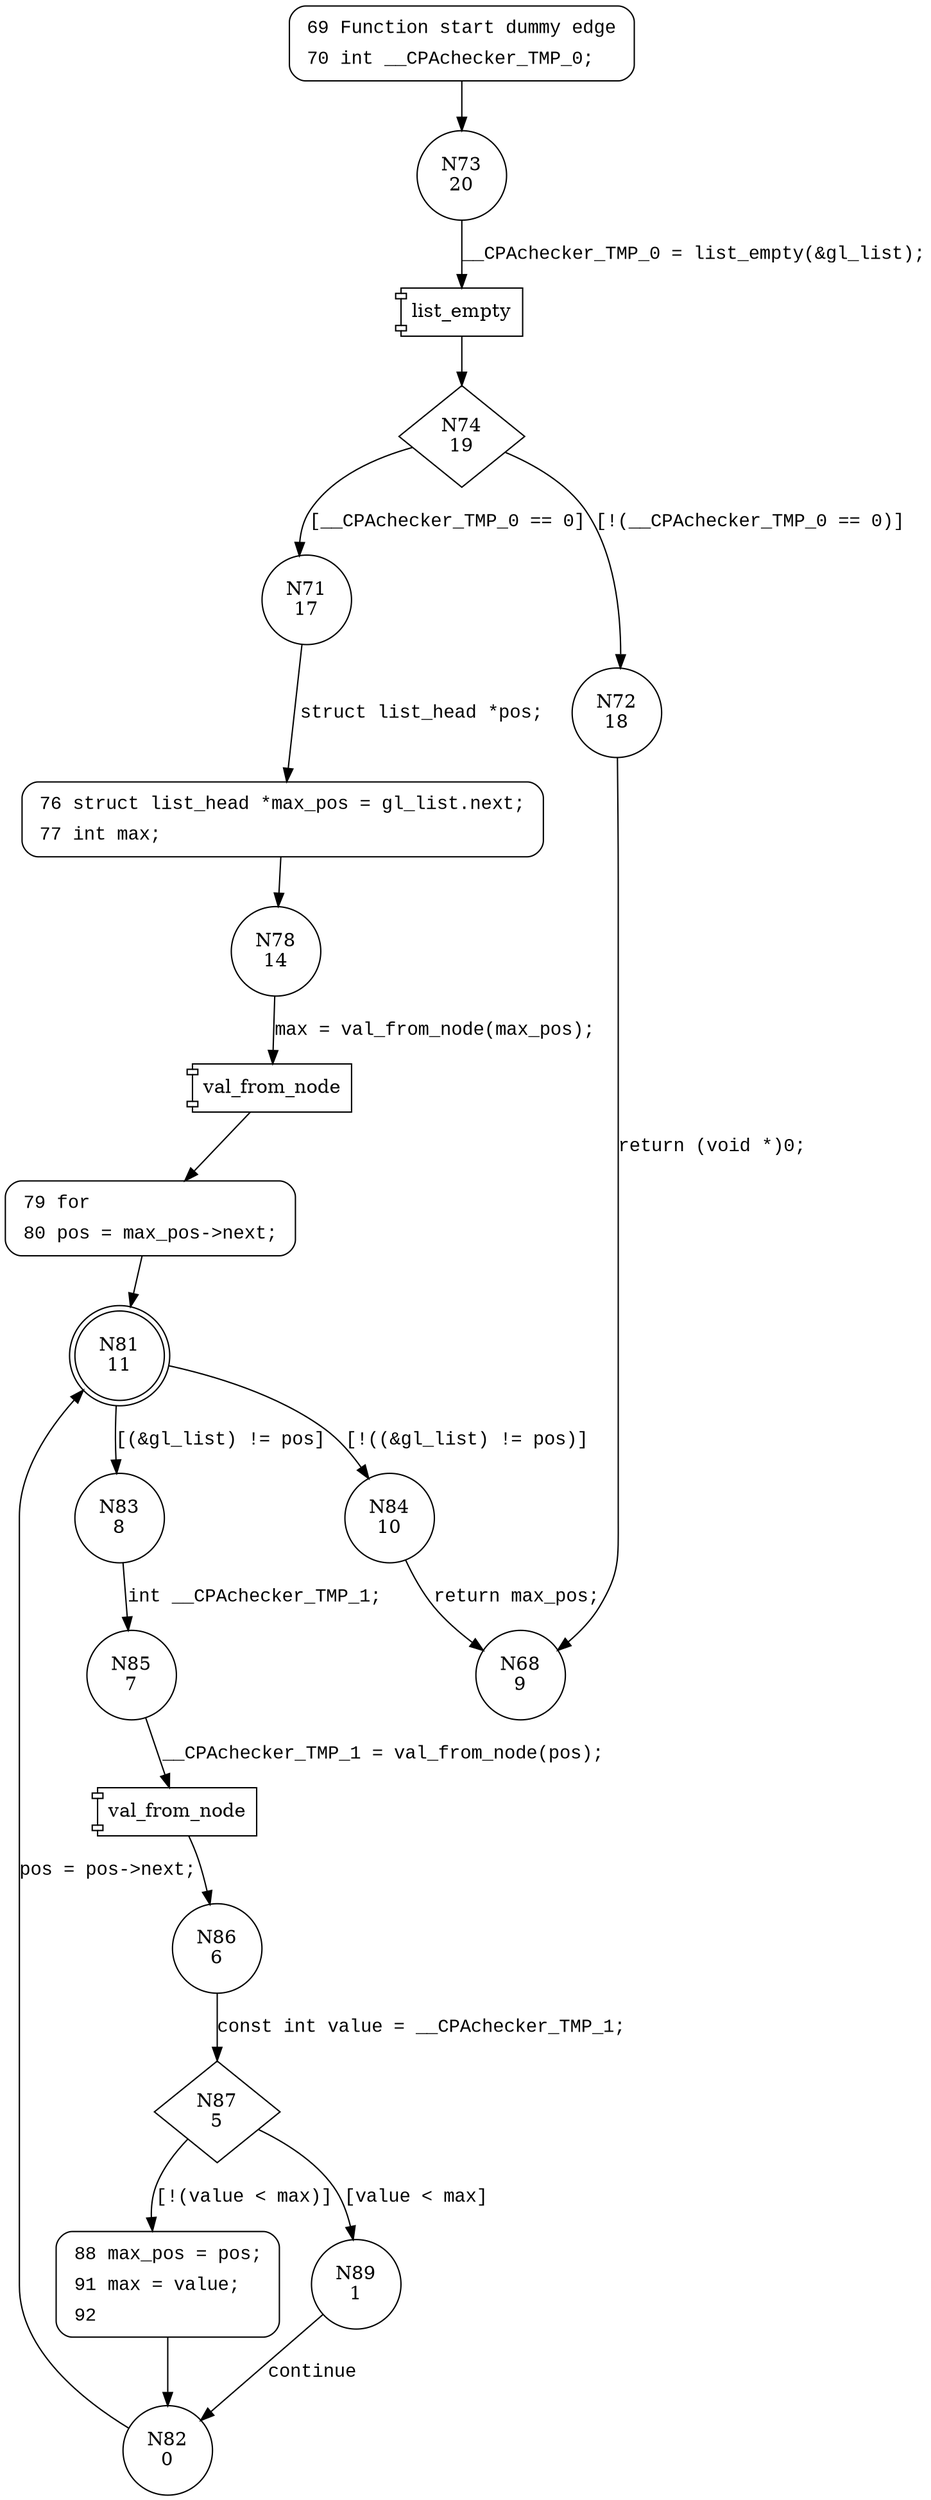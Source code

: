 digraph gl_seek_max {
73 [shape="circle" label="N73\n20"]
74 [shape="diamond" label="N74\n19"]
71 [shape="circle" label="N71\n17"]
72 [shape="circle" label="N72\n18"]
76 [shape="circle" label="N76\n16"]
78 [shape="circle" label="N78\n14"]
79 [shape="circle" label="N79\n13"]
81 [shape="doublecircle" label="N81\n11"]
83 [shape="circle" label="N83\n8"]
84 [shape="circle" label="N84\n10"]
85 [shape="circle" label="N85\n7"]
86 [shape="circle" label="N86\n6"]
87 [shape="diamond" label="N87\n5"]
89 [shape="circle" label="N89\n1"]
88 [shape="circle" label="N88\n4"]
82 [shape="circle" label="N82\n0"]
68 [shape="circle" label="N68\n9"]
69 [style="filled,bold" penwidth="1" fillcolor="white" fontname="Courier New" shape="Mrecord" label=<<table border="0" cellborder="0" cellpadding="3" bgcolor="white"><tr><td align="right">69</td><td align="left">Function start dummy edge</td></tr><tr><td align="right">70</td><td align="left">int __CPAchecker_TMP_0;</td></tr></table>>]
69 -> 73[label=""]
76 [style="filled,bold" penwidth="1" fillcolor="white" fontname="Courier New" shape="Mrecord" label=<<table border="0" cellborder="0" cellpadding="3" bgcolor="white"><tr><td align="right">76</td><td align="left">struct list_head *max_pos = gl_list.next;</td></tr><tr><td align="right">77</td><td align="left">int max;</td></tr></table>>]
76 -> 78[label=""]
79 [style="filled,bold" penwidth="1" fillcolor="white" fontname="Courier New" shape="Mrecord" label=<<table border="0" cellborder="0" cellpadding="3" bgcolor="white"><tr><td align="right">79</td><td align="left">for</td></tr><tr><td align="right">80</td><td align="left">pos = max_pos-&gt;next;</td></tr></table>>]
79 -> 81[label=""]
88 [style="filled,bold" penwidth="1" fillcolor="white" fontname="Courier New" shape="Mrecord" label=<<table border="0" cellborder="0" cellpadding="3" bgcolor="white"><tr><td align="right">88</td><td align="left">max_pos = pos;</td></tr><tr><td align="right">91</td><td align="left">max = value;</td></tr><tr><td align="right">92</td><td align="left"></td></tr></table>>]
88 -> 82[label=""]
100014 [shape="component" label="list_empty"]
73 -> 100014 [label="__CPAchecker_TMP_0 = list_empty(&gl_list);" fontname="Courier New"]
100014 -> 74 [label="" fontname="Courier New"]
74 -> 71 [label="[__CPAchecker_TMP_0 == 0]" fontname="Courier New"]
74 -> 72 [label="[!(__CPAchecker_TMP_0 == 0)]" fontname="Courier New"]
71 -> 76 [label="struct list_head *pos;" fontname="Courier New"]
100015 [shape="component" label="val_from_node"]
78 -> 100015 [label="max = val_from_node(max_pos);" fontname="Courier New"]
100015 -> 79 [label="" fontname="Courier New"]
81 -> 83 [label="[(&gl_list) != pos]" fontname="Courier New"]
81 -> 84 [label="[!((&gl_list) != pos)]" fontname="Courier New"]
83 -> 85 [label="int __CPAchecker_TMP_1;" fontname="Courier New"]
100016 [shape="component" label="val_from_node"]
85 -> 100016 [label="__CPAchecker_TMP_1 = val_from_node(pos);" fontname="Courier New"]
100016 -> 86 [label="" fontname="Courier New"]
87 -> 89 [label="[value < max]" fontname="Courier New"]
87 -> 88 [label="[!(value < max)]" fontname="Courier New"]
82 -> 81 [label="pos = pos->next;" fontname="Courier New"]
72 -> 68 [label="return (void *)0;" fontname="Courier New"]
84 -> 68 [label="return max_pos;" fontname="Courier New"]
86 -> 87 [label="const int value = __CPAchecker_TMP_1;" fontname="Courier New"]
89 -> 82 [label="continue" fontname="Courier New"]
}